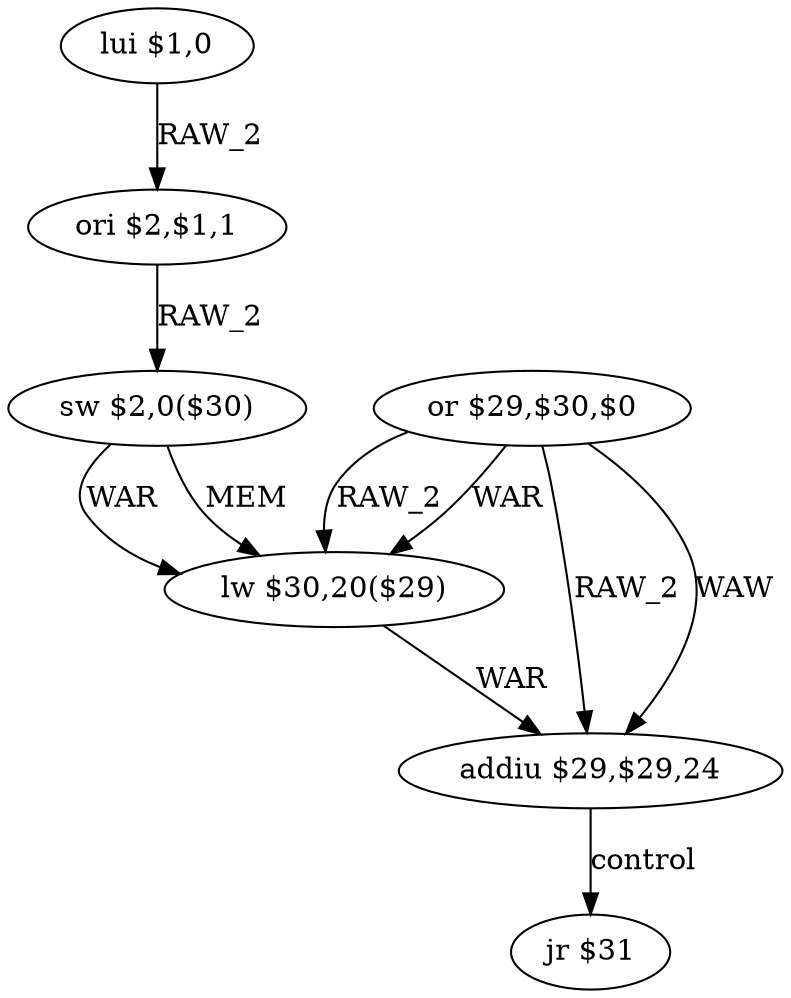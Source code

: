 digraph G1 {
node [shape = ellipse];
i0 [label = "lui $1,0"] ;
i0 ->  i1 [label= "RAW_2"];
i1 [label = "ori $2,$1,1"] ;
i1 ->  i2 [label= "RAW_2"];
i2 [label = "sw $2,0($30)"] ;
i2 ->  i4 [label= "WAR"];
i2 ->  i4 [label= "MEM"];
i4 [label = "lw $30,20($29)"] ;
i4 ->  i5 [label= "WAR"];
i5 [label = "addiu $29,$29,24"] ;
i5 ->  i6 [label= "control"];
i6 [label = "jr $31"] ;
i3 [label = "or $29,$30,$0"] ;
i3 ->  i4 [label= "RAW_2"];
i3 ->  i4 [label= "WAR"];
i3 ->  i5 [label= "RAW_2"];
i3 ->  i5 [label= "WAW"];
}

